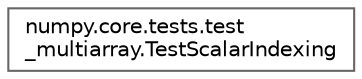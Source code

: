 digraph "Graphical Class Hierarchy"
{
 // LATEX_PDF_SIZE
  bgcolor="transparent";
  edge [fontname=Helvetica,fontsize=10,labelfontname=Helvetica,labelfontsize=10];
  node [fontname=Helvetica,fontsize=10,shape=box,height=0.2,width=0.4];
  rankdir="LR";
  Node0 [id="Node000000",label="numpy.core.tests.test\l_multiarray.TestScalarIndexing",height=0.2,width=0.4,color="grey40", fillcolor="white", style="filled",URL="$dc/df7/classnumpy_1_1core_1_1tests_1_1test__multiarray_1_1TestScalarIndexing.html",tooltip=" "];
}
